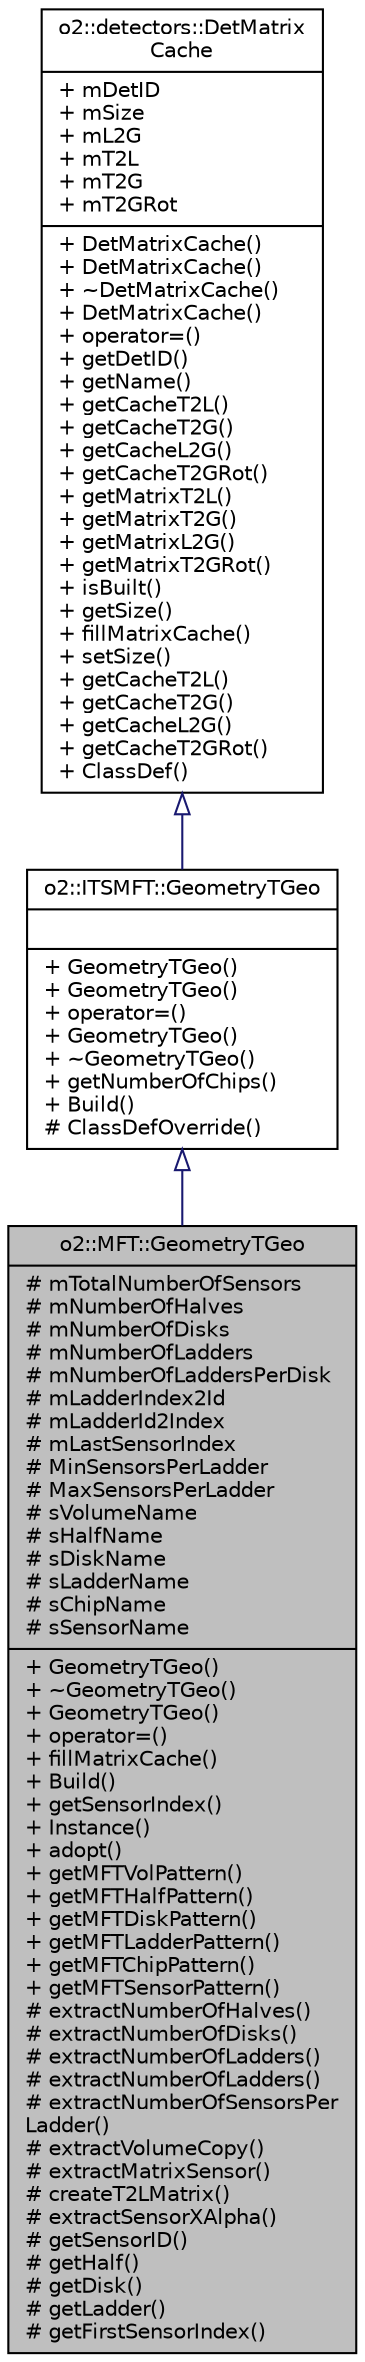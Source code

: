 digraph "o2::MFT::GeometryTGeo"
{
 // INTERACTIVE_SVG=YES
  bgcolor="transparent";
  edge [fontname="Helvetica",fontsize="10",labelfontname="Helvetica",labelfontsize="10"];
  node [fontname="Helvetica",fontsize="10",shape=record];
  Node1 [label="{o2::MFT::GeometryTGeo\n|# mTotalNumberOfSensors\l# mNumberOfHalves\l# mNumberOfDisks\l# mNumberOfLadders\l# mNumberOfLaddersPerDisk\l# mLadderIndex2Id\l# mLadderId2Index\l# mLastSensorIndex\l# MinSensorsPerLadder\l# MaxSensorsPerLadder\l# sVolumeName\l# sHalfName\l# sDiskName\l# sLadderName\l# sChipName\l# sSensorName\l|+ GeometryTGeo()\l+ ~GeometryTGeo()\l+ GeometryTGeo()\l+ operator=()\l+ fillMatrixCache()\l+ Build()\l+ getSensorIndex()\l+ Instance()\l+ adopt()\l+ getMFTVolPattern()\l+ getMFTHalfPattern()\l+ getMFTDiskPattern()\l+ getMFTLadderPattern()\l+ getMFTChipPattern()\l+ getMFTSensorPattern()\l# extractNumberOfHalves()\l# extractNumberOfDisks()\l# extractNumberOfLadders()\l# extractNumberOfLadders()\l# extractNumberOfSensorsPer\lLadder()\l# extractVolumeCopy()\l# extractMatrixSensor()\l# createT2LMatrix()\l# extractSensorXAlpha()\l# getSensorID()\l# getHalf()\l# getDisk()\l# getLadder()\l# getFirstSensorIndex()\l}",height=0.2,width=0.4,color="black", fillcolor="grey75", style="filled" fontcolor="black"];
  Node2 -> Node1 [dir="back",color="midnightblue",fontsize="10",style="solid",arrowtail="onormal",fontname="Helvetica"];
  Node2 [label="{o2::ITSMFT::GeometryTGeo\n||+ GeometryTGeo()\l+ GeometryTGeo()\l+ operator=()\l+ GeometryTGeo()\l+ ~GeometryTGeo()\l+ getNumberOfChips()\l+ Build()\l# ClassDefOverride()\l}",height=0.2,width=0.4,color="black",URL="$d7/d98/classo2_1_1ITSMFT_1_1GeometryTGeo.html"];
  Node3 -> Node2 [dir="back",color="midnightblue",fontsize="10",style="solid",arrowtail="onormal",fontname="Helvetica"];
  Node3 [label="{o2::detectors::DetMatrix\lCache\n|+ mDetID\l+ mSize\l+ mL2G\l+ mT2L\l+ mT2G\l+ mT2GRot\l|+ DetMatrixCache()\l+ DetMatrixCache()\l+ ~DetMatrixCache()\l+ DetMatrixCache()\l+ operator=()\l+ getDetID()\l+ getName()\l+ getCacheT2L()\l+ getCacheT2G()\l+ getCacheL2G()\l+ getCacheT2GRot()\l+ getMatrixT2L()\l+ getMatrixT2G()\l+ getMatrixL2G()\l+ getMatrixT2GRot()\l+ isBuilt()\l+ getSize()\l+ fillMatrixCache()\l+ setSize()\l+ getCacheT2L()\l+ getCacheT2G()\l+ getCacheL2G()\l+ getCacheT2GRot()\l+ ClassDef()\l}",height=0.2,width=0.4,color="black",URL="$df/d06/classo2_1_1detectors_1_1DetMatrixCache.html"];
}
